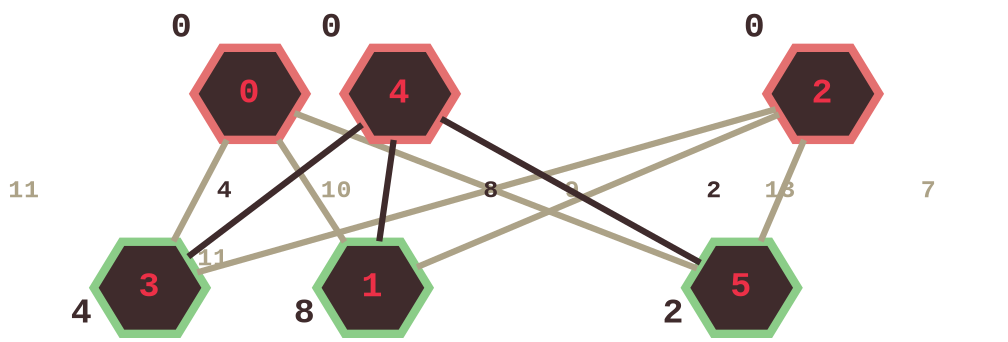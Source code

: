 graph D {
        
graph [bgcolor=transparent];
node [style=filled shape=hexagon fillcolor="#3f2b2c" color="#aca287"
      fontcolor="#ec3047" fontsize=17 penwidth=4 fontname="Courier New Bold"]
edge [fontsize=12 fontcolor="#3f2b2c" fontname="Courier New Bold" penwidth=3
      color="#3f2b2c"]
splines=false

0 [pos="0,0" color="#e47070" xlabel=<<font color="#3f2b2c">0</font>>
   xlp="45,0"]
1 [pos="0,-300" color="#8bcd88" xlabel=<<font color="#3f2b2c">8</font>>
   xlp="45,-300"]
2 [pos="200,0" color="#e47070" xlabel=<<font color="#3f2b2c">0</font>>
   xlp="245,0"]
3 [pos="200,-300" color="#8bcd88" xlabel=<<font color="#3f2b2c">4</font>>
   xlp="245,-300"]
4 [pos="400,0" color="#e47070" xlabel=<<font color="#3f2b2c">0</font>>
   xlp="445,0"]
5 [pos="400,-300" color="#8bcd88" xlabel=<<font color="#3f2b2c">2</font>>
   xlp="445,-300"]

0 -- 1 [label="10 " color="#aca287" fontcolor="#aca287"]
0 -- 3 [label="11    " color="#aca287" fontcolor="#aca287"]
0 -- 5 [label="9      " color="#aca287" fontcolor="#aca287"]

2 -- 1 [label="13    " color="#aca287" fontcolor="#aca287"]
2 -- 3 [headlabel="11" color="#aca287" fontcolor="#aca287"]
2 -- 5 [label="7    " color="#aca287" fontcolor="#aca287"]

4 -- 1 [label="      8"]
4 -- 3 [label="4    "]
4 -- 5 [label="2 "]
}
